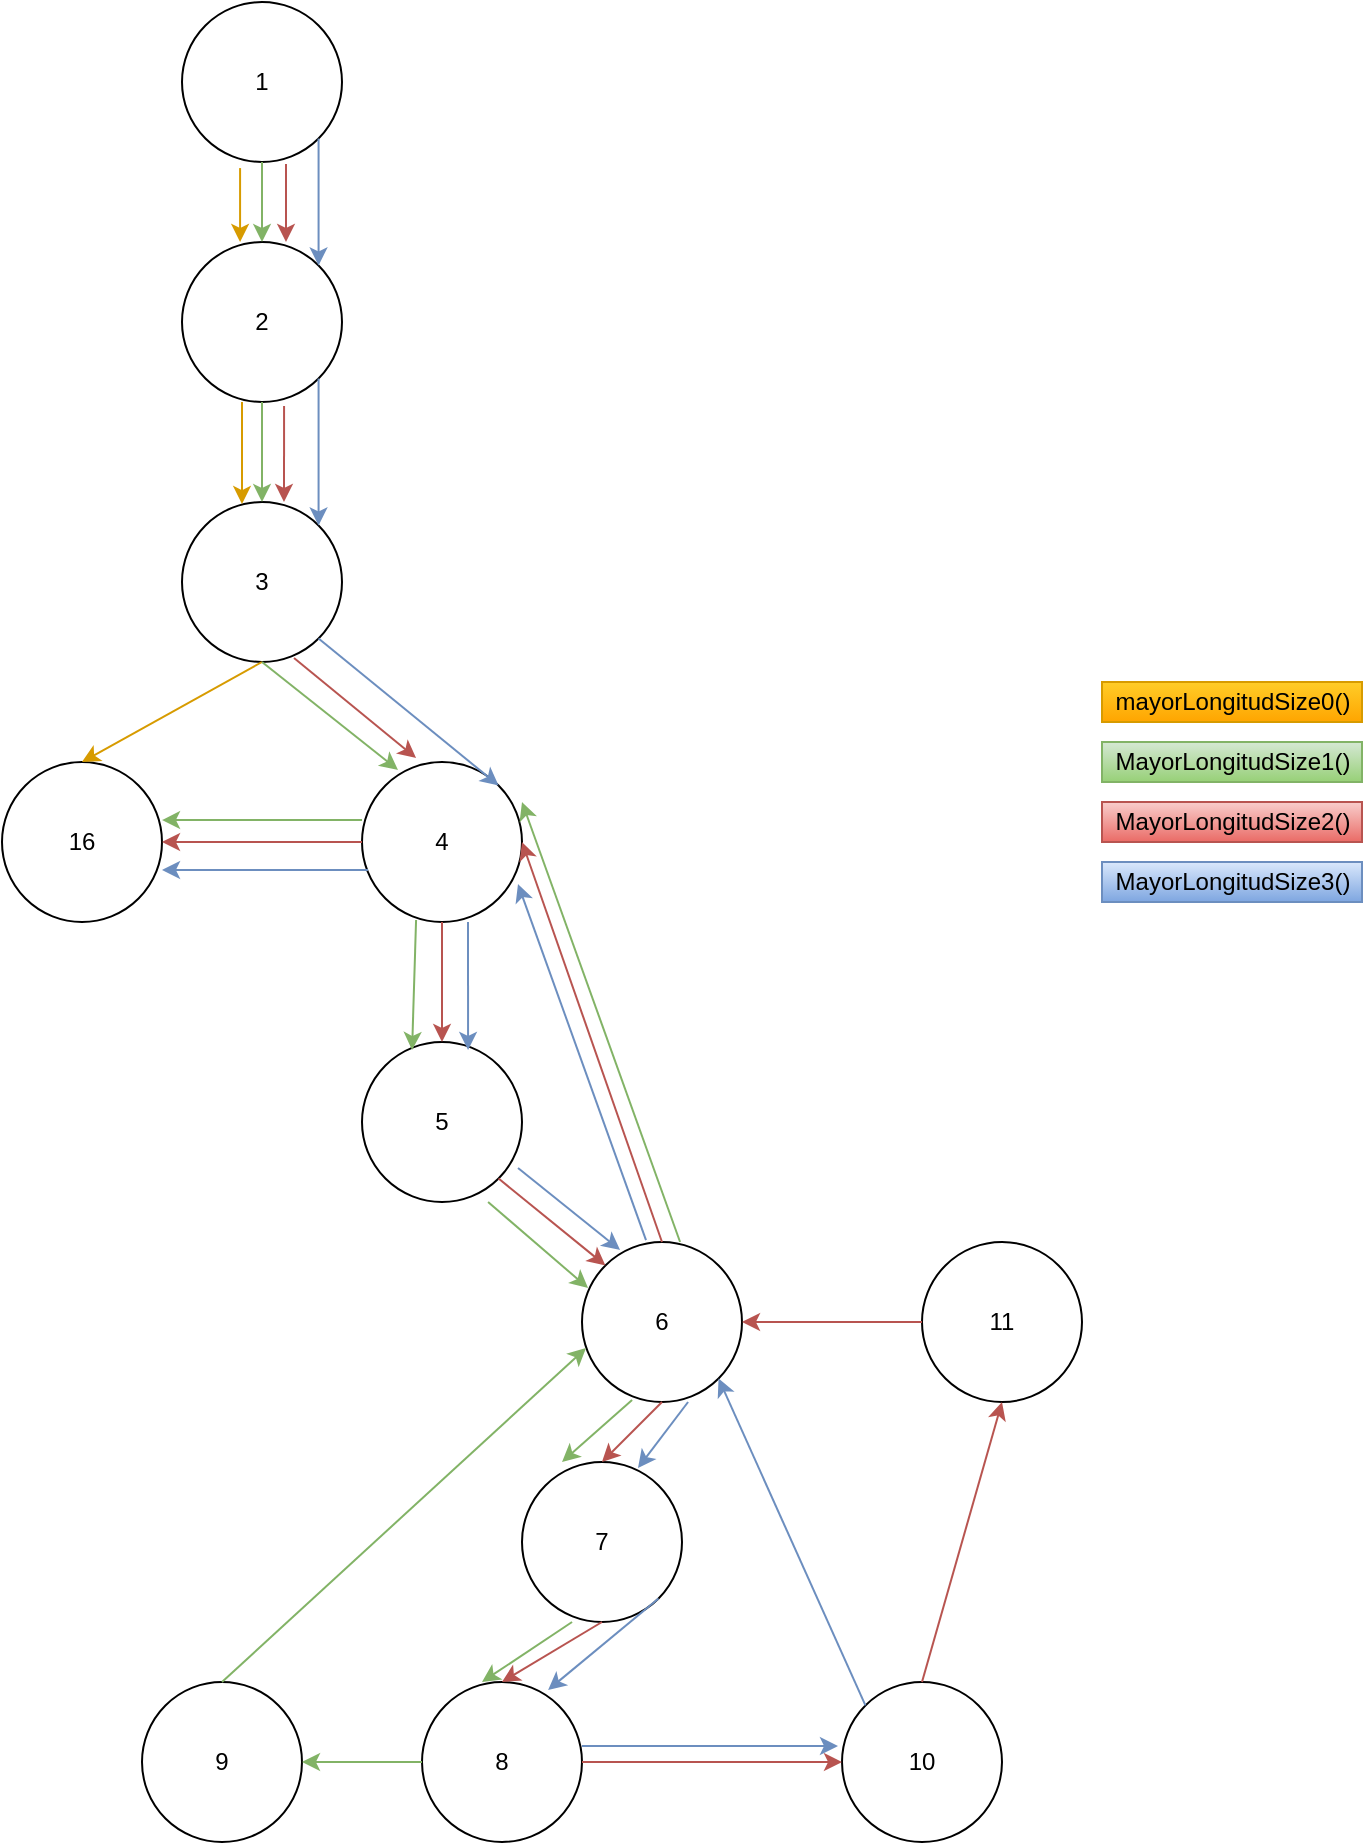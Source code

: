 <mxfile version="15.8.3" type="device"><diagram id="aZYZw4gkDEPpEbHiwoqV" name="Page-1"><mxGraphModel dx="1422" dy="1906" grid="1" gridSize="10" guides="1" tooltips="1" connect="1" arrows="1" fold="1" page="1" pageScale="1" pageWidth="827" pageHeight="1169" math="0" shadow="0"><root><mxCell id="0"/><mxCell id="1" parent="0"/><mxCell id="bgppWVJqUwXGLewVvTXN-1" value="3" style="ellipse;whiteSpace=wrap;html=1;aspect=fixed;" parent="1" vertex="1"><mxGeometry x="190" y="40" width="80" height="80" as="geometry"/></mxCell><mxCell id="bgppWVJqUwXGLewVvTXN-2" value="16" style="ellipse;whiteSpace=wrap;html=1;aspect=fixed;" parent="1" vertex="1"><mxGeometry x="100" y="170" width="80" height="80" as="geometry"/></mxCell><mxCell id="bgppWVJqUwXGLewVvTXN-3" value="4" style="ellipse;whiteSpace=wrap;html=1;aspect=fixed;" parent="1" vertex="1"><mxGeometry x="280" y="170" width="80" height="80" as="geometry"/></mxCell><mxCell id="bgppWVJqUwXGLewVvTXN-4" value="" style="endArrow=classic;html=1;rounded=0;exitX=0.5;exitY=1;exitDx=0;exitDy=0;entryX=0.5;entryY=0;entryDx=0;entryDy=0;fillColor=#ffcd28;gradientColor=#ffa500;strokeColor=#d79b00;" parent="1" source="bgppWVJqUwXGLewVvTXN-1" target="bgppWVJqUwXGLewVvTXN-2" edge="1"><mxGeometry width="50" height="50" relative="1" as="geometry"><mxPoint x="200" y="380" as="sourcePoint"/><mxPoint x="250" y="330" as="targetPoint"/></mxGeometry></mxCell><mxCell id="bgppWVJqUwXGLewVvTXN-5" value="" style="endArrow=classic;html=1;rounded=0;exitX=0.5;exitY=1;exitDx=0;exitDy=0;entryX=0.225;entryY=0.05;entryDx=0;entryDy=0;fillColor=#d5e8d4;gradientColor=#97d077;strokeColor=#82b366;entryPerimeter=0;" parent="1" source="bgppWVJqUwXGLewVvTXN-1" target="bgppWVJqUwXGLewVvTXN-3" edge="1"><mxGeometry width="50" height="50" relative="1" as="geometry"><mxPoint x="200" y="380" as="sourcePoint"/><mxPoint x="250" y="330" as="targetPoint"/></mxGeometry></mxCell><mxCell id="bgppWVJqUwXGLewVvTXN-6" value="6" style="ellipse;whiteSpace=wrap;html=1;aspect=fixed;" parent="1" vertex="1"><mxGeometry x="390" y="410" width="80" height="80" as="geometry"/></mxCell><mxCell id="bgppWVJqUwXGLewVvTXN-7" value="8" style="ellipse;whiteSpace=wrap;html=1;aspect=fixed;" parent="1" vertex="1"><mxGeometry x="310" y="630" width="80" height="80" as="geometry"/></mxCell><mxCell id="bgppWVJqUwXGLewVvTXN-10" value="" style="endArrow=classic;html=1;rounded=0;exitX=0;exitY=0.5;exitDx=0;exitDy=0;entryX=1;entryY=0.5;entryDx=0;entryDy=0;fillColor=#f8cecc;gradientColor=#ea6b66;strokeColor=#b85450;" parent="1" source="bgppWVJqUwXGLewVvTXN-3" target="bgppWVJqUwXGLewVvTXN-2" edge="1"><mxGeometry width="50" height="50" relative="1" as="geometry"><mxPoint x="300" y="380" as="sourcePoint"/><mxPoint x="350" y="330" as="targetPoint"/><Array as="points"/></mxGeometry></mxCell><mxCell id="bgppWVJqUwXGLewVvTXN-11" value="" style="endArrow=classic;html=1;rounded=0;exitX=0.5;exitY=0;exitDx=0;exitDy=0;entryX=1;entryY=0.5;entryDx=0;entryDy=0;fillColor=#f8cecc;gradientColor=#ea6b66;strokeColor=#b85450;" parent="1" source="bgppWVJqUwXGLewVvTXN-6" target="bgppWVJqUwXGLewVvTXN-3" edge="1"><mxGeometry width="50" height="50" relative="1" as="geometry"><mxPoint x="360" y="380" as="sourcePoint"/><mxPoint x="410" y="330" as="targetPoint"/></mxGeometry></mxCell><mxCell id="bgppWVJqUwXGLewVvTXN-13" value="10" style="ellipse;whiteSpace=wrap;html=1;aspect=fixed;" parent="1" vertex="1"><mxGeometry x="520" y="630" width="80" height="80" as="geometry"/></mxCell><mxCell id="bgppWVJqUwXGLewVvTXN-14" value="" style="endArrow=classic;html=1;rounded=0;exitX=1;exitY=0.5;exitDx=0;exitDy=0;entryX=0;entryY=0.5;entryDx=0;entryDy=0;fillColor=#f8cecc;gradientColor=#ea6b66;strokeColor=#b85450;" parent="1" source="bgppWVJqUwXGLewVvTXN-7" target="bgppWVJqUwXGLewVvTXN-13" edge="1"><mxGeometry width="50" height="50" relative="1" as="geometry"><mxPoint x="400" y="560" as="sourcePoint"/><mxPoint x="450" y="510" as="targetPoint"/></mxGeometry></mxCell><mxCell id="bgppWVJqUwXGLewVvTXN-16" value="9" style="ellipse;whiteSpace=wrap;html=1;aspect=fixed;" parent="1" vertex="1"><mxGeometry x="170" y="630" width="80" height="80" as="geometry"/></mxCell><mxCell id="bgppWVJqUwXGLewVvTXN-17" value="" style="endArrow=classic;html=1;rounded=0;exitX=0;exitY=0.5;exitDx=0;exitDy=0;fillColor=#d5e8d4;gradientColor=#97d077;strokeColor=#82b366;" parent="1" source="bgppWVJqUwXGLewVvTXN-7" target="bgppWVJqUwXGLewVvTXN-16" edge="1"><mxGeometry width="50" height="50" relative="1" as="geometry"><mxPoint x="150" y="560" as="sourcePoint"/><mxPoint x="200" y="510" as="targetPoint"/></mxGeometry></mxCell><mxCell id="bgppWVJqUwXGLewVvTXN-18" value="" style="endArrow=classic;html=1;rounded=0;exitX=0.5;exitY=0;exitDx=0;exitDy=0;entryX=0.025;entryY=0.663;entryDx=0;entryDy=0;entryPerimeter=0;fillColor=#d5e8d4;gradientColor=#97d077;strokeColor=#82b366;" parent="1" source="bgppWVJqUwXGLewVvTXN-16" target="bgppWVJqUwXGLewVvTXN-6" edge="1"><mxGeometry width="50" height="50" relative="1" as="geometry"><mxPoint x="260" y="490" as="sourcePoint"/><mxPoint x="310" y="440" as="targetPoint"/></mxGeometry></mxCell><mxCell id="bgppWVJqUwXGLewVvTXN-19" value="11" style="ellipse;whiteSpace=wrap;html=1;aspect=fixed;" parent="1" vertex="1"><mxGeometry x="560" y="410" width="80" height="80" as="geometry"/></mxCell><mxCell id="bgppWVJqUwXGLewVvTXN-20" value="" style="endArrow=classic;html=1;rounded=0;exitX=0.5;exitY=0;exitDx=0;exitDy=0;entryX=0.5;entryY=1;entryDx=0;entryDy=0;fillColor=#f8cecc;gradientColor=#ea6b66;strokeColor=#b85450;" parent="1" source="bgppWVJqUwXGLewVvTXN-13" target="bgppWVJqUwXGLewVvTXN-19" edge="1"><mxGeometry width="50" height="50" relative="1" as="geometry"><mxPoint x="430" y="480" as="sourcePoint"/><mxPoint x="480" y="430" as="targetPoint"/></mxGeometry></mxCell><mxCell id="bgppWVJqUwXGLewVvTXN-21" value="" style="endArrow=classic;html=1;rounded=0;exitX=0;exitY=0.5;exitDx=0;exitDy=0;entryX=1;entryY=0.5;entryDx=0;entryDy=0;fillColor=#f8cecc;gradientColor=#ea6b66;strokeColor=#b85450;" parent="1" source="bgppWVJqUwXGLewVvTXN-19" target="bgppWVJqUwXGLewVvTXN-6" edge="1"><mxGeometry width="50" height="50" relative="1" as="geometry"><mxPoint x="430" y="480" as="sourcePoint"/><mxPoint x="480" y="430" as="targetPoint"/></mxGeometry></mxCell><mxCell id="bgppWVJqUwXGLewVvTXN-22" value="" style="endArrow=classic;html=1;rounded=0;exitX=0;exitY=0;exitDx=0;exitDy=0;entryX=1;entryY=1;entryDx=0;entryDy=0;fillColor=#dae8fc;gradientColor=#7ea6e0;strokeColor=#6c8ebf;" parent="1" source="bgppWVJqUwXGLewVvTXN-13" target="bgppWVJqUwXGLewVvTXN-6" edge="1"><mxGeometry width="50" height="50" relative="1" as="geometry"><mxPoint x="540" y="500" as="sourcePoint"/><mxPoint x="590" y="450" as="targetPoint"/></mxGeometry></mxCell><mxCell id="bgppWVJqUwXGLewVvTXN-23" value="2" style="ellipse;whiteSpace=wrap;html=1;aspect=fixed;" parent="1" vertex="1"><mxGeometry x="190" y="-90" width="80" height="80" as="geometry"/></mxCell><mxCell id="bgppWVJqUwXGLewVvTXN-24" value="" style="endArrow=classic;html=1;rounded=0;exitX=0.5;exitY=1;exitDx=0;exitDy=0;entryX=0.5;entryY=0;entryDx=0;entryDy=0;fillColor=#d5e8d4;strokeColor=#82b366;gradientColor=#97d077;" parent="1" source="bgppWVJqUwXGLewVvTXN-23" target="bgppWVJqUwXGLewVvTXN-1" edge="1"><mxGeometry width="50" height="50" relative="1" as="geometry"><mxPoint x="330" y="300" as="sourcePoint"/><mxPoint x="380" y="250" as="targetPoint"/></mxGeometry></mxCell><mxCell id="bgppWVJqUwXGLewVvTXN-25" value="5" style="ellipse;whiteSpace=wrap;html=1;aspect=fixed;" parent="1" vertex="1"><mxGeometry x="280" y="310" width="80" height="80" as="geometry"/></mxCell><mxCell id="bgppWVJqUwXGLewVvTXN-26" value="" style="endArrow=classic;html=1;rounded=0;exitX=0.5;exitY=1;exitDx=0;exitDy=0;entryX=0.5;entryY=0;entryDx=0;entryDy=0;fillColor=#f8cecc;gradientColor=#ea6b66;strokeColor=#b85450;" parent="1" source="bgppWVJqUwXGLewVvTXN-3" target="bgppWVJqUwXGLewVvTXN-25" edge="1"><mxGeometry width="50" height="50" relative="1" as="geometry"><mxPoint x="350" y="340" as="sourcePoint"/><mxPoint x="400" y="290" as="targetPoint"/></mxGeometry></mxCell><mxCell id="bgppWVJqUwXGLewVvTXN-27" value="" style="endArrow=classic;html=1;rounded=0;exitX=1;exitY=1;exitDx=0;exitDy=0;entryX=0;entryY=0;entryDx=0;entryDy=0;fillColor=#f8cecc;gradientColor=#ea6b66;strokeColor=#b85450;" parent="1" source="bgppWVJqUwXGLewVvTXN-25" target="bgppWVJqUwXGLewVvTXN-6" edge="1"><mxGeometry width="50" height="50" relative="1" as="geometry"><mxPoint x="350" y="340" as="sourcePoint"/><mxPoint x="400" y="290" as="targetPoint"/></mxGeometry></mxCell><mxCell id="bgppWVJqUwXGLewVvTXN-28" value="7" style="ellipse;whiteSpace=wrap;html=1;aspect=fixed;" parent="1" vertex="1"><mxGeometry x="360" y="520" width="80" height="80" as="geometry"/></mxCell><mxCell id="bgppWVJqUwXGLewVvTXN-29" value="" style="endArrow=classic;html=1;rounded=0;exitX=0.5;exitY=1;exitDx=0;exitDy=0;entryX=0.5;entryY=0;entryDx=0;entryDy=0;fillColor=#f8cecc;gradientColor=#ea6b66;strokeColor=#b85450;" parent="1" source="bgppWVJqUwXGLewVvTXN-6" target="bgppWVJqUwXGLewVvTXN-28" edge="1"><mxGeometry width="50" height="50" relative="1" as="geometry"><mxPoint x="360" y="350" as="sourcePoint"/><mxPoint x="410" y="300" as="targetPoint"/></mxGeometry></mxCell><mxCell id="bgppWVJqUwXGLewVvTXN-30" value="" style="endArrow=classic;html=1;rounded=0;exitX=0.5;exitY=1;exitDx=0;exitDy=0;entryX=0.5;entryY=0;entryDx=0;entryDy=0;fillColor=#f8cecc;gradientColor=#ea6b66;strokeColor=#b85450;" parent="1" source="bgppWVJqUwXGLewVvTXN-28" target="bgppWVJqUwXGLewVvTXN-7" edge="1"><mxGeometry width="50" height="50" relative="1" as="geometry"><mxPoint x="360" y="350" as="sourcePoint"/><mxPoint x="410" y="300" as="targetPoint"/></mxGeometry></mxCell><mxCell id="bgppWVJqUwXGLewVvTXN-31" value="1" style="ellipse;whiteSpace=wrap;html=1;aspect=fixed;" parent="1" vertex="1"><mxGeometry x="190" y="-210" width="80" height="80" as="geometry"/></mxCell><mxCell id="bgppWVJqUwXGLewVvTXN-32" value="" style="endArrow=classic;html=1;rounded=0;exitX=0.5;exitY=1;exitDx=0;exitDy=0;entryX=0.5;entryY=0;entryDx=0;entryDy=0;fillColor=#d5e8d4;strokeColor=#82b366;gradientColor=#97d077;" parent="1" source="bgppWVJqUwXGLewVvTXN-31" target="bgppWVJqUwXGLewVvTXN-23" edge="1"><mxGeometry width="50" height="50" relative="1" as="geometry"><mxPoint x="590" y="-140" as="sourcePoint"/><mxPoint x="640" y="-190" as="targetPoint"/></mxGeometry></mxCell><mxCell id="yU8c2_crXSoq6kTk5e0h-2" value="mayorLongitudSize0()" style="text;html=1;align=center;verticalAlign=middle;resizable=0;points=[];autosize=1;strokeColor=#d79b00;fillColor=#ffcd28;gradientColor=#ffa500;" vertex="1" parent="1"><mxGeometry x="650" y="130" width="130" height="20" as="geometry"/></mxCell><mxCell id="yU8c2_crXSoq6kTk5e0h-3" value="MayorLongitudSize1()" style="text;html=1;align=center;verticalAlign=middle;resizable=0;points=[];autosize=1;strokeColor=#82b366;fillColor=#d5e8d4;gradientColor=#97d077;" vertex="1" parent="1"><mxGeometry x="650" y="160" width="130" height="20" as="geometry"/></mxCell><mxCell id="yU8c2_crXSoq6kTk5e0h-4" value="MayorLongitudSize2()" style="text;html=1;align=center;verticalAlign=middle;resizable=0;points=[];autosize=1;strokeColor=#b85450;fillColor=#f8cecc;gradientColor=#ea6b66;" vertex="1" parent="1"><mxGeometry x="650" y="190" width="130" height="20" as="geometry"/></mxCell><mxCell id="yU8c2_crXSoq6kTk5e0h-5" value="MayorLongitudSize3()" style="text;html=1;align=center;verticalAlign=middle;resizable=0;points=[];autosize=1;strokeColor=#6c8ebf;fillColor=#dae8fc;gradientColor=#7ea6e0;" vertex="1" parent="1"><mxGeometry x="650" y="220" width="130" height="20" as="geometry"/></mxCell><mxCell id="yU8c2_crXSoq6kTk5e0h-6" value="" style="endArrow=classic;html=1;rounded=0;exitX=0.65;exitY=1.013;exitDx=0;exitDy=0;exitPerimeter=0;fillColor=#f8cecc;gradientColor=#ea6b66;strokeColor=#b85450;" edge="1" parent="1" source="bgppWVJqUwXGLewVvTXN-31"><mxGeometry width="50" height="50" relative="1" as="geometry"><mxPoint x="390" y="80" as="sourcePoint"/><mxPoint x="242" y="-90" as="targetPoint"/></mxGeometry></mxCell><mxCell id="yU8c2_crXSoq6kTk5e0h-7" value="" style="endArrow=classic;html=1;rounded=0;exitX=0.363;exitY=1.038;exitDx=0;exitDy=0;exitPerimeter=0;entryX=0.363;entryY=0;entryDx=0;entryDy=0;entryPerimeter=0;fillColor=#ffcd28;gradientColor=#ffa500;strokeColor=#d79b00;" edge="1" parent="1" source="bgppWVJqUwXGLewVvTXN-31" target="bgppWVJqUwXGLewVvTXN-23"><mxGeometry width="50" height="50" relative="1" as="geometry"><mxPoint x="390" y="80" as="sourcePoint"/><mxPoint x="440" y="30" as="targetPoint"/></mxGeometry></mxCell><mxCell id="yU8c2_crXSoq6kTk5e0h-8" value="" style="endArrow=classic;html=1;rounded=0;exitX=1;exitY=1;exitDx=0;exitDy=0;entryX=1;entryY=0;entryDx=0;entryDy=0;fillColor=#dae8fc;gradientColor=#7ea6e0;strokeColor=#6c8ebf;" edge="1" parent="1" source="bgppWVJqUwXGLewVvTXN-31" target="bgppWVJqUwXGLewVvTXN-23"><mxGeometry width="50" height="50" relative="1" as="geometry"><mxPoint x="390" y="80" as="sourcePoint"/><mxPoint x="440" y="30" as="targetPoint"/></mxGeometry></mxCell><mxCell id="yU8c2_crXSoq6kTk5e0h-9" value="" style="endArrow=classic;html=1;rounded=0;entryX=0.375;entryY=0.013;entryDx=0;entryDy=0;entryPerimeter=0;fillColor=#ffcd28;gradientColor=#ffa500;strokeColor=#d79b00;" edge="1" parent="1" target="bgppWVJqUwXGLewVvTXN-1"><mxGeometry width="50" height="50" relative="1" as="geometry"><mxPoint x="220" y="-10" as="sourcePoint"/><mxPoint x="440" y="30" as="targetPoint"/></mxGeometry></mxCell><mxCell id="yU8c2_crXSoq6kTk5e0h-10" value="" style="endArrow=classic;html=1;rounded=0;exitX=0.638;exitY=1.025;exitDx=0;exitDy=0;exitPerimeter=0;fillColor=#f8cecc;gradientColor=#ea6b66;strokeColor=#b85450;" edge="1" parent="1" source="bgppWVJqUwXGLewVvTXN-23"><mxGeometry width="50" height="50" relative="1" as="geometry"><mxPoint x="390" y="80" as="sourcePoint"/><mxPoint x="241" y="40" as="targetPoint"/></mxGeometry></mxCell><mxCell id="yU8c2_crXSoq6kTk5e0h-11" value="" style="endArrow=classic;html=1;rounded=0;exitX=1;exitY=1;exitDx=0;exitDy=0;entryX=1;entryY=0;entryDx=0;entryDy=0;fillColor=#dae8fc;gradientColor=#7ea6e0;strokeColor=#6c8ebf;" edge="1" parent="1" source="bgppWVJqUwXGLewVvTXN-23" target="bgppWVJqUwXGLewVvTXN-1"><mxGeometry width="50" height="50" relative="1" as="geometry"><mxPoint x="390" y="80" as="sourcePoint"/><mxPoint x="440" y="30" as="targetPoint"/></mxGeometry></mxCell><mxCell id="yU8c2_crXSoq6kTk5e0h-12" value="" style="endArrow=classic;html=1;rounded=0;exitX=0.7;exitY=0.975;exitDx=0;exitDy=0;exitPerimeter=0;entryX=0.338;entryY=-0.025;entryDx=0;entryDy=0;entryPerimeter=0;fillColor=#f8cecc;gradientColor=#ea6b66;strokeColor=#b85450;" edge="1" parent="1" source="bgppWVJqUwXGLewVvTXN-1" target="bgppWVJqUwXGLewVvTXN-3"><mxGeometry width="50" height="50" relative="1" as="geometry"><mxPoint x="390" y="180" as="sourcePoint"/><mxPoint x="440" y="130" as="targetPoint"/></mxGeometry></mxCell><mxCell id="yU8c2_crXSoq6kTk5e0h-13" value="" style="endArrow=classic;html=1;rounded=0;exitX=1;exitY=1;exitDx=0;exitDy=0;entryX=1;entryY=0;entryDx=0;entryDy=0;fillColor=#dae8fc;gradientColor=#7ea6e0;strokeColor=#6c8ebf;" edge="1" parent="1" source="bgppWVJqUwXGLewVvTXN-1" target="bgppWVJqUwXGLewVvTXN-3"><mxGeometry width="50" height="50" relative="1" as="geometry"><mxPoint x="390" y="180" as="sourcePoint"/><mxPoint x="440" y="130" as="targetPoint"/></mxGeometry></mxCell><mxCell id="yU8c2_crXSoq6kTk5e0h-14" value="" style="endArrow=classic;html=1;rounded=0;entryX=1;entryY=0.363;entryDx=0;entryDy=0;entryPerimeter=0;fillColor=#d5e8d4;gradientColor=#97d077;strokeColor=#82b366;" edge="1" parent="1" target="bgppWVJqUwXGLewVvTXN-2"><mxGeometry width="50" height="50" relative="1" as="geometry"><mxPoint x="280" y="199" as="sourcePoint"/><mxPoint x="440" y="230" as="targetPoint"/></mxGeometry></mxCell><mxCell id="yU8c2_crXSoq6kTk5e0h-15" value="" style="endArrow=classic;html=1;rounded=0;exitX=0.038;exitY=0.675;exitDx=0;exitDy=0;exitPerimeter=0;entryX=1;entryY=0.675;entryDx=0;entryDy=0;entryPerimeter=0;fillColor=#dae8fc;gradientColor=#7ea6e0;strokeColor=#6c8ebf;" edge="1" parent="1" source="bgppWVJqUwXGLewVvTXN-3" target="bgppWVJqUwXGLewVvTXN-2"><mxGeometry width="50" height="50" relative="1" as="geometry"><mxPoint x="390" y="280" as="sourcePoint"/><mxPoint x="440" y="230" as="targetPoint"/></mxGeometry></mxCell><mxCell id="yU8c2_crXSoq6kTk5e0h-16" value="" style="endArrow=classic;html=1;rounded=0;exitX=0.338;exitY=0.988;exitDx=0;exitDy=0;exitPerimeter=0;entryX=0.313;entryY=0.05;entryDx=0;entryDy=0;entryPerimeter=0;fillColor=#d5e8d4;gradientColor=#97d077;strokeColor=#82b366;" edge="1" parent="1" source="bgppWVJqUwXGLewVvTXN-3" target="bgppWVJqUwXGLewVvTXN-25"><mxGeometry width="50" height="50" relative="1" as="geometry"><mxPoint x="390" y="480" as="sourcePoint"/><mxPoint x="440" y="430" as="targetPoint"/></mxGeometry></mxCell><mxCell id="yU8c2_crXSoq6kTk5e0h-17" value="" style="endArrow=classic;html=1;rounded=0;entryX=0.663;entryY=0.05;entryDx=0;entryDy=0;entryPerimeter=0;fillColor=#dae8fc;gradientColor=#7ea6e0;strokeColor=#6c8ebf;" edge="1" parent="1" target="bgppWVJqUwXGLewVvTXN-25"><mxGeometry width="50" height="50" relative="1" as="geometry"><mxPoint x="333" y="250" as="sourcePoint"/><mxPoint x="440" y="430" as="targetPoint"/></mxGeometry></mxCell><mxCell id="yU8c2_crXSoq6kTk5e0h-18" value="" style="endArrow=classic;html=1;rounded=0;exitX=0.788;exitY=1;exitDx=0;exitDy=0;exitPerimeter=0;entryX=0.038;entryY=0.288;entryDx=0;entryDy=0;entryPerimeter=0;fillColor=#d5e8d4;gradientColor=#97d077;strokeColor=#82b366;" edge="1" parent="1" source="bgppWVJqUwXGLewVvTXN-25" target="bgppWVJqUwXGLewVvTXN-6"><mxGeometry width="50" height="50" relative="1" as="geometry"><mxPoint x="390" y="480" as="sourcePoint"/><mxPoint x="440" y="430" as="targetPoint"/></mxGeometry></mxCell><mxCell id="yU8c2_crXSoq6kTk5e0h-19" value="" style="endArrow=classic;html=1;rounded=0;exitX=0.975;exitY=0.788;exitDx=0;exitDy=0;exitPerimeter=0;entryX=0.238;entryY=0.05;entryDx=0;entryDy=0;entryPerimeter=0;fillColor=#dae8fc;gradientColor=#7ea6e0;strokeColor=#6c8ebf;" edge="1" parent="1" source="bgppWVJqUwXGLewVvTXN-25" target="bgppWVJqUwXGLewVvTXN-6"><mxGeometry width="50" height="50" relative="1" as="geometry"><mxPoint x="390" y="480" as="sourcePoint"/><mxPoint x="440" y="430" as="targetPoint"/></mxGeometry></mxCell><mxCell id="yU8c2_crXSoq6kTk5e0h-20" value="" style="endArrow=classic;html=1;rounded=0;exitX=0.4;exitY=-0.012;exitDx=0;exitDy=0;exitPerimeter=0;entryX=0.975;entryY=0.763;entryDx=0;entryDy=0;entryPerimeter=0;fillColor=#dae8fc;gradientColor=#7ea6e0;strokeColor=#6c8ebf;" edge="1" parent="1" source="bgppWVJqUwXGLewVvTXN-6" target="bgppWVJqUwXGLewVvTXN-3"><mxGeometry width="50" height="50" relative="1" as="geometry"><mxPoint x="390" y="480" as="sourcePoint"/><mxPoint x="440" y="430" as="targetPoint"/></mxGeometry></mxCell><mxCell id="yU8c2_crXSoq6kTk5e0h-21" value="" style="endArrow=classic;html=1;rounded=0;exitX=0.613;exitY=0;exitDx=0;exitDy=0;exitPerimeter=0;entryX=1;entryY=0.25;entryDx=0;entryDy=0;entryPerimeter=0;fillColor=#d5e8d4;gradientColor=#97d077;strokeColor=#82b366;" edge="1" parent="1" source="bgppWVJqUwXGLewVvTXN-6" target="bgppWVJqUwXGLewVvTXN-3"><mxGeometry width="50" height="50" relative="1" as="geometry"><mxPoint x="390" y="480" as="sourcePoint"/><mxPoint x="440" y="430" as="targetPoint"/></mxGeometry></mxCell><mxCell id="yU8c2_crXSoq6kTk5e0h-22" value="" style="endArrow=classic;html=1;rounded=0;exitX=0.313;exitY=0.988;exitDx=0;exitDy=0;exitPerimeter=0;entryX=0.25;entryY=0;entryDx=0;entryDy=0;entryPerimeter=0;fillColor=#d5e8d4;gradientColor=#97d077;strokeColor=#82b366;" edge="1" parent="1" source="bgppWVJqUwXGLewVvTXN-6" target="bgppWVJqUwXGLewVvTXN-28"><mxGeometry width="50" height="50" relative="1" as="geometry"><mxPoint x="390" y="480" as="sourcePoint"/><mxPoint x="440" y="430" as="targetPoint"/></mxGeometry></mxCell><mxCell id="yU8c2_crXSoq6kTk5e0h-23" value="" style="endArrow=classic;html=1;rounded=0;exitX=0.663;exitY=1;exitDx=0;exitDy=0;exitPerimeter=0;entryX=0.725;entryY=0.038;entryDx=0;entryDy=0;entryPerimeter=0;fillColor=#dae8fc;gradientColor=#7ea6e0;strokeColor=#6c8ebf;" edge="1" parent="1" source="bgppWVJqUwXGLewVvTXN-6" target="bgppWVJqUwXGLewVvTXN-28"><mxGeometry width="50" height="50" relative="1" as="geometry"><mxPoint x="390" y="480" as="sourcePoint"/><mxPoint x="440" y="430" as="targetPoint"/></mxGeometry></mxCell><mxCell id="yU8c2_crXSoq6kTk5e0h-24" value="" style="endArrow=classic;html=1;rounded=0;exitX=0.313;exitY=1;exitDx=0;exitDy=0;exitPerimeter=0;entryX=0.375;entryY=0;entryDx=0;entryDy=0;entryPerimeter=0;fillColor=#d5e8d4;gradientColor=#97d077;strokeColor=#82b366;" edge="1" parent="1" source="bgppWVJqUwXGLewVvTXN-28" target="bgppWVJqUwXGLewVvTXN-7"><mxGeometry width="50" height="50" relative="1" as="geometry"><mxPoint x="390" y="480" as="sourcePoint"/><mxPoint x="440" y="430" as="targetPoint"/></mxGeometry></mxCell><mxCell id="yU8c2_crXSoq6kTk5e0h-25" value="" style="endArrow=classic;html=1;rounded=0;exitX=1;exitY=1;exitDx=0;exitDy=0;entryX=0.788;entryY=0.05;entryDx=0;entryDy=0;entryPerimeter=0;fillColor=#dae8fc;gradientColor=#7ea6e0;strokeColor=#6c8ebf;" edge="1" parent="1" source="bgppWVJqUwXGLewVvTXN-28" target="bgppWVJqUwXGLewVvTXN-7"><mxGeometry width="50" height="50" relative="1" as="geometry"><mxPoint x="390" y="480" as="sourcePoint"/><mxPoint x="440" y="430" as="targetPoint"/></mxGeometry></mxCell><mxCell id="yU8c2_crXSoq6kTk5e0h-26" value="" style="endArrow=classic;html=1;rounded=0;exitX=1;exitY=0.4;exitDx=0;exitDy=0;exitPerimeter=0;entryX=-0.025;entryY=0.4;entryDx=0;entryDy=0;entryPerimeter=0;fillColor=#dae8fc;gradientColor=#7ea6e0;strokeColor=#6c8ebf;" edge="1" parent="1" source="bgppWVJqUwXGLewVvTXN-7" target="bgppWVJqUwXGLewVvTXN-13"><mxGeometry width="50" height="50" relative="1" as="geometry"><mxPoint x="390" y="480" as="sourcePoint"/><mxPoint x="510" y="662" as="targetPoint"/></mxGeometry></mxCell></root></mxGraphModel></diagram></mxfile>